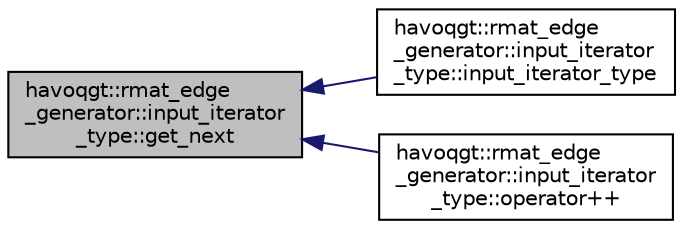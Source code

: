 digraph "havoqgt::rmat_edge_generator::input_iterator_type::get_next"
{
  edge [fontname="Helvetica",fontsize="10",labelfontname="Helvetica",labelfontsize="10"];
  node [fontname="Helvetica",fontsize="10",shape=record];
  rankdir="LR";
  Node1 [label="havoqgt::rmat_edge\l_generator::input_iterator\l_type::get_next",height=0.2,width=0.4,color="black", fillcolor="grey75", style="filled", fontcolor="black"];
  Node1 -> Node2 [dir="back",color="midnightblue",fontsize="10",style="solid",fontname="Helvetica"];
  Node2 [label="havoqgt::rmat_edge\l_generator::input_iterator\l_type::input_iterator_type",height=0.2,width=0.4,color="black", fillcolor="white", style="filled",URL="$classhavoqgt_1_1rmat__edge__generator_1_1input__iterator__type.html#a1d1f866f4a05c35f2fc987701eb61001"];
  Node1 -> Node3 [dir="back",color="midnightblue",fontsize="10",style="solid",fontname="Helvetica"];
  Node3 [label="havoqgt::rmat_edge\l_generator::input_iterator\l_type::operator++",height=0.2,width=0.4,color="black", fillcolor="white", style="filled",URL="$classhavoqgt_1_1rmat__edge__generator_1_1input__iterator__type.html#a0be1707e29753633c6334a3fb3169e99"];
}
